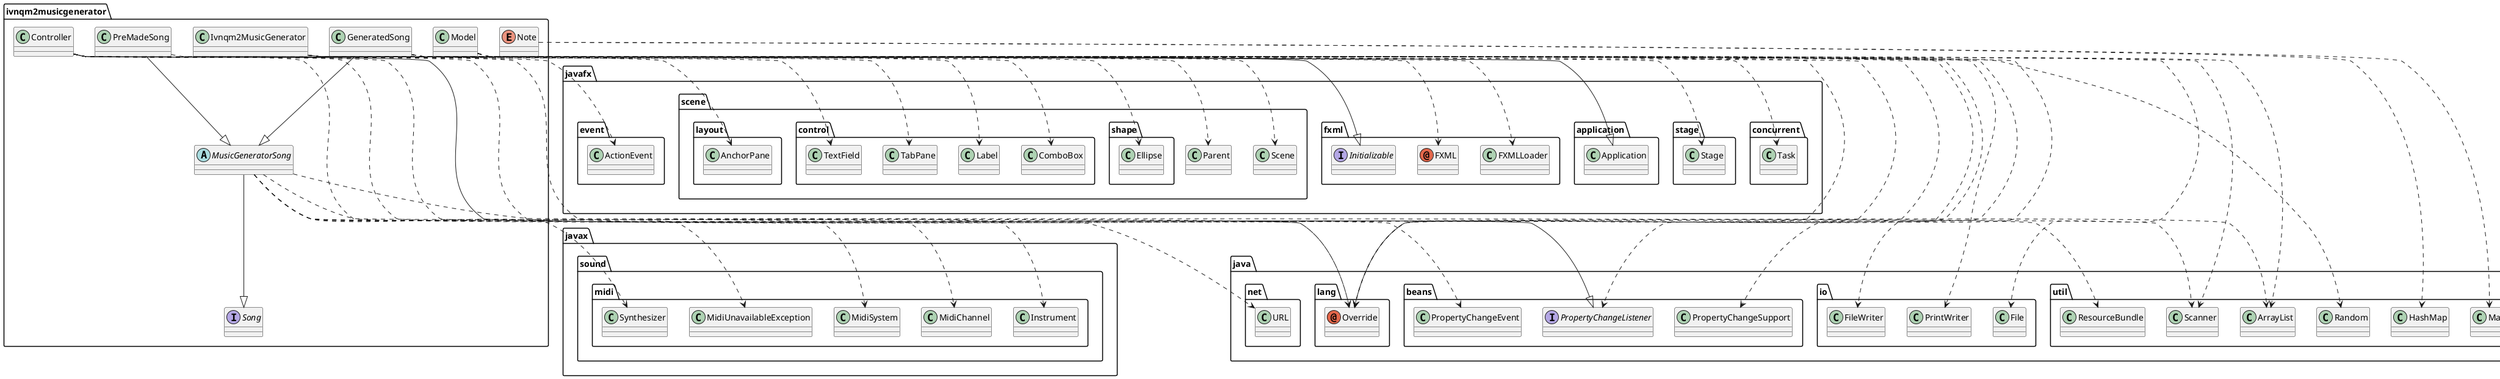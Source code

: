 @startuml
abstract class ivnqm2musicgenerator.MusicGeneratorSong
annotation java.lang.Override
annotation javafx.fxml.FXML
class ivnqm2musicgenerator.Controller
class ivnqm2musicgenerator.GeneratedSong
class ivnqm2musicgenerator.Ivnqm2MusicGenerator
class ivnqm2musicgenerator.Model
class ivnqm2musicgenerator.PreMadeSong
class java.beans.PropertyChangeEvent
class java.beans.PropertyChangeSupport
class java.io.File
class java.io.FileWriter
class java.io.PrintWriter
class java.net.URL
class java.util.ArrayList
class java.util.HashMap
class java.util.Map
class java.util.Random
class java.util.ResourceBundle
class java.util.Scanner
class javafx.application.Application
class javafx.concurrent.Task
class javafx.event.ActionEvent
class javafx.fxml.FXMLLoader
class javafx.scene.Parent
class javafx.scene.Scene
class javafx.scene.control.ComboBox
class javafx.scene.control.Label
class javafx.scene.control.TabPane
class javafx.scene.control.TextField
class javafx.scene.layout.AnchorPane
class javafx.scene.shape.Ellipse
class javafx.stage.Stage
class javax.sound.midi.Instrument
class javax.sound.midi.MidiChannel
class javax.sound.midi.MidiSystem
class javax.sound.midi.MidiUnavailableException
class javax.sound.midi.Synthesizer
enum ivnqm2musicgenerator.Note
interface ivnqm2musicgenerator.Song
interface java.beans.PropertyChangeListener
interface javafx.fxml.Initializable
ivnqm2musicgenerator.MusicGeneratorSong ..> java.lang.Override
ivnqm2musicgenerator.MusicGeneratorSong ..> java.util.Scanner
ivnqm2musicgenerator.MusicGeneratorSong ..> javax.sound.midi.Instrument
ivnqm2musicgenerator.MusicGeneratorSong ..> javax.sound.midi.MidiChannel
ivnqm2musicgenerator.MusicGeneratorSong ..> javax.sound.midi.MidiSystem
ivnqm2musicgenerator.MusicGeneratorSong ..> javax.sound.midi.MidiUnavailableException
ivnqm2musicgenerator.MusicGeneratorSong ..> javax.sound.midi.Synthesizer
ivnqm2musicgenerator.MusicGeneratorSong --|> ivnqm2musicgenerator.Song
ivnqm2musicgenerator.Controller ..> java.lang.Override
ivnqm2musicgenerator.Controller ..> javafx.fxml.FXML
ivnqm2musicgenerator.Controller ..> java.beans.PropertyChangeEvent
ivnqm2musicgenerator.Controller ..> java.net.URL
ivnqm2musicgenerator.Controller ..> java.util.ArrayList
ivnqm2musicgenerator.Controller ..> java.util.ResourceBundle
ivnqm2musicgenerator.Controller ..> javafx.event.ActionEvent
ivnqm2musicgenerator.Controller ..> javafx.scene.control.ComboBox
ivnqm2musicgenerator.Controller ..> javafx.scene.control.Label
ivnqm2musicgenerator.Controller ..> javafx.scene.control.TabPane
ivnqm2musicgenerator.Controller ..> javafx.scene.control.TextField
ivnqm2musicgenerator.Controller ..> javafx.scene.layout.AnchorPane
ivnqm2musicgenerator.Controller ..> javafx.scene.shape.Ellipse
ivnqm2musicgenerator.Controller --|> java.beans.PropertyChangeListener
ivnqm2musicgenerator.Controller --|> javafx.fxml.Initializable
ivnqm2musicgenerator.GeneratedSong --|> ivnqm2musicgenerator.MusicGeneratorSong
ivnqm2musicgenerator.GeneratedSong ..> java.lang.Override
ivnqm2musicgenerator.GeneratedSong ..> java.io.FileWriter
ivnqm2musicgenerator.GeneratedSong ..> java.io.PrintWriter
ivnqm2musicgenerator.GeneratedSong ..> java.util.Random
ivnqm2musicgenerator.Ivnqm2MusicGenerator ..> java.lang.Override
ivnqm2musicgenerator.Ivnqm2MusicGenerator --|> javafx.application.Application
ivnqm2musicgenerator.Ivnqm2MusicGenerator ..> javafx.fxml.FXMLLoader
ivnqm2musicgenerator.Ivnqm2MusicGenerator ..> javafx.scene.Parent
ivnqm2musicgenerator.Ivnqm2MusicGenerator ..> javafx.scene.Scene
ivnqm2musicgenerator.Ivnqm2MusicGenerator ..> javafx.stage.Stage
ivnqm2musicgenerator.Model ..> java.lang.Override
ivnqm2musicgenerator.Model ..> java.beans.PropertyChangeSupport
ivnqm2musicgenerator.Model ..> java.io.File
ivnqm2musicgenerator.Model ..> java.util.ArrayList
ivnqm2musicgenerator.Model ..> java.util.Scanner
ivnqm2musicgenerator.Model ..> javafx.concurrent.Task
ivnqm2musicgenerator.Model ..> java.beans.PropertyChangeListener
ivnqm2musicgenerator.PreMadeSong --|> ivnqm2musicgenerator.MusicGeneratorSong
ivnqm2musicgenerator.PreMadeSong ..> java.lang.Override
ivnqm2musicgenerator.Note ..> java.util.HashMap
ivnqm2musicgenerator.Note ..> java.util.Map
@enduml